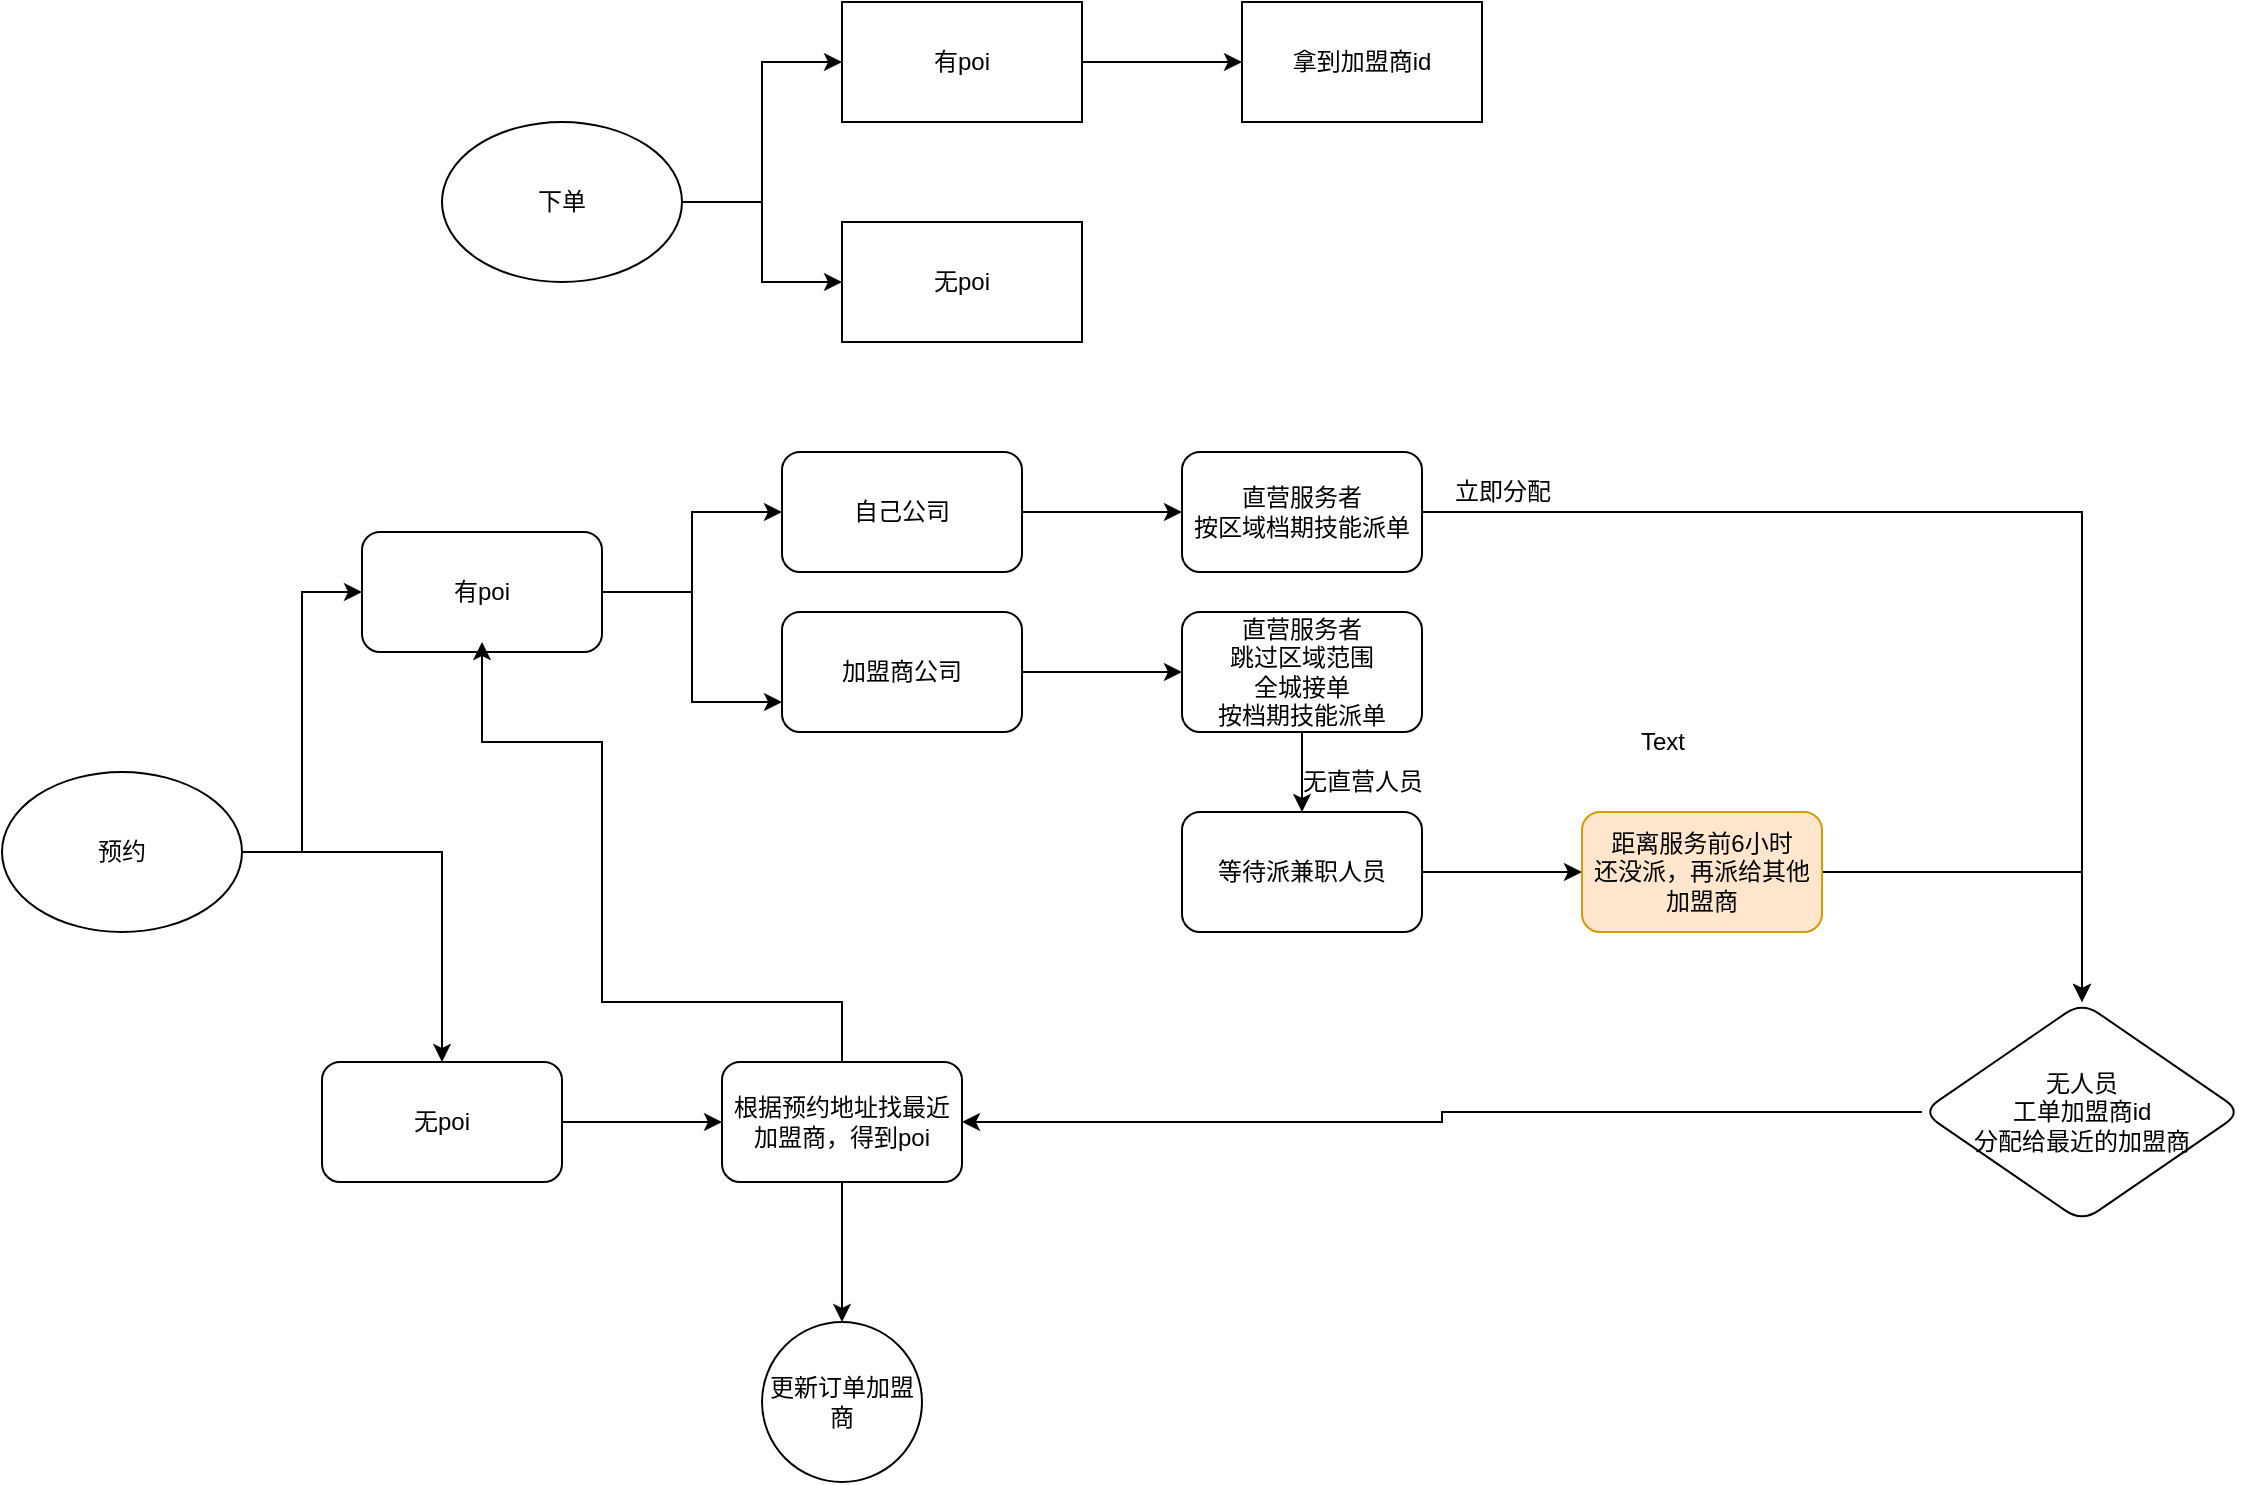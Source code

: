 <mxfile version="21.1.7" type="github">
  <diagram name="第 1 页" id="OWcDPwG_KXpg9vmuoTmE">
    <mxGraphModel dx="2307" dy="750" grid="1" gridSize="10" guides="1" tooltips="1" connect="1" arrows="1" fold="1" page="1" pageScale="1" pageWidth="827" pageHeight="1169" math="0" shadow="0">
      <root>
        <mxCell id="0" />
        <mxCell id="1" parent="0" />
        <mxCell id="Hzm5bCEkPgCa9ctA87gK-7" value="" style="edgeStyle=orthogonalEdgeStyle;rounded=0;orthogonalLoop=1;jettySize=auto;html=1;" parent="1" source="Hzm5bCEkPgCa9ctA87gK-1" target="Hzm5bCEkPgCa9ctA87gK-6" edge="1">
          <mxGeometry relative="1" as="geometry" />
        </mxCell>
        <mxCell id="Hzm5bCEkPgCa9ctA87gK-1" value="有poi" style="rounded=0;whiteSpace=wrap;html=1;" parent="1" vertex="1">
          <mxGeometry y="730" width="120" height="60" as="geometry" />
        </mxCell>
        <mxCell id="Hzm5bCEkPgCa9ctA87gK-4" style="edgeStyle=orthogonalEdgeStyle;rounded=0;orthogonalLoop=1;jettySize=auto;html=1;" parent="1" source="Hzm5bCEkPgCa9ctA87gK-2" target="Hzm5bCEkPgCa9ctA87gK-1" edge="1">
          <mxGeometry relative="1" as="geometry" />
        </mxCell>
        <mxCell id="Hzm5bCEkPgCa9ctA87gK-5" style="edgeStyle=orthogonalEdgeStyle;rounded=0;orthogonalLoop=1;jettySize=auto;html=1;" parent="1" source="Hzm5bCEkPgCa9ctA87gK-2" target="Hzm5bCEkPgCa9ctA87gK-3" edge="1">
          <mxGeometry relative="1" as="geometry" />
        </mxCell>
        <mxCell id="Hzm5bCEkPgCa9ctA87gK-2" value="下单" style="ellipse;whiteSpace=wrap;html=1;" parent="1" vertex="1">
          <mxGeometry x="-200" y="790" width="120" height="80" as="geometry" />
        </mxCell>
        <mxCell id="Hzm5bCEkPgCa9ctA87gK-3" value="无poi" style="rounded=0;whiteSpace=wrap;html=1;" parent="1" vertex="1">
          <mxGeometry y="840" width="120" height="60" as="geometry" />
        </mxCell>
        <mxCell id="Hzm5bCEkPgCa9ctA87gK-6" value="拿到加盟商id" style="rounded=0;whiteSpace=wrap;html=1;" parent="1" vertex="1">
          <mxGeometry x="200" y="730" width="120" height="60" as="geometry" />
        </mxCell>
        <mxCell id="Hzm5bCEkPgCa9ctA87gK-52" style="edgeStyle=orthogonalEdgeStyle;rounded=0;orthogonalLoop=1;jettySize=auto;html=1;entryX=0;entryY=0.5;entryDx=0;entryDy=0;" parent="1" source="Hzm5bCEkPgCa9ctA87gK-48" target="Hzm5bCEkPgCa9ctA87gK-49" edge="1">
          <mxGeometry relative="1" as="geometry" />
        </mxCell>
        <mxCell id="Hzm5bCEkPgCa9ctA87gK-53" style="edgeStyle=orthogonalEdgeStyle;rounded=0;orthogonalLoop=1;jettySize=auto;html=1;" parent="1" source="Hzm5bCEkPgCa9ctA87gK-48" target="Hzm5bCEkPgCa9ctA87gK-51" edge="1">
          <mxGeometry relative="1" as="geometry" />
        </mxCell>
        <mxCell id="Hzm5bCEkPgCa9ctA87gK-48" value="预约" style="ellipse;whiteSpace=wrap;html=1;" parent="1" vertex="1">
          <mxGeometry x="-420" y="1115" width="120" height="80" as="geometry" />
        </mxCell>
        <mxCell id="Hzm5bCEkPgCa9ctA87gK-56" style="edgeStyle=orthogonalEdgeStyle;rounded=0;orthogonalLoop=1;jettySize=auto;html=1;entryX=0;entryY=0.5;entryDx=0;entryDy=0;" parent="1" source="Hzm5bCEkPgCa9ctA87gK-49" target="Hzm5bCEkPgCa9ctA87gK-54" edge="1">
          <mxGeometry relative="1" as="geometry" />
        </mxCell>
        <mxCell id="Hzm5bCEkPgCa9ctA87gK-57" style="edgeStyle=orthogonalEdgeStyle;rounded=0;orthogonalLoop=1;jettySize=auto;html=1;entryX=0;entryY=0.75;entryDx=0;entryDy=0;" parent="1" source="Hzm5bCEkPgCa9ctA87gK-49" target="Hzm5bCEkPgCa9ctA87gK-55" edge="1">
          <mxGeometry relative="1" as="geometry" />
        </mxCell>
        <mxCell id="Hzm5bCEkPgCa9ctA87gK-49" value="有poi" style="rounded=1;whiteSpace=wrap;html=1;" parent="1" vertex="1">
          <mxGeometry x="-240" y="995" width="120" height="60" as="geometry" />
        </mxCell>
        <mxCell id="Hzm5bCEkPgCa9ctA87gK-66" value="" style="edgeStyle=orthogonalEdgeStyle;rounded=0;orthogonalLoop=1;jettySize=auto;html=1;" parent="1" source="Hzm5bCEkPgCa9ctA87gK-51" target="Hzm5bCEkPgCa9ctA87gK-65" edge="1">
          <mxGeometry relative="1" as="geometry" />
        </mxCell>
        <mxCell id="Hzm5bCEkPgCa9ctA87gK-51" value="无poi" style="rounded=1;whiteSpace=wrap;html=1;" parent="1" vertex="1">
          <mxGeometry x="-260" y="1260" width="120" height="60" as="geometry" />
        </mxCell>
        <mxCell id="Hzm5bCEkPgCa9ctA87gK-59" value="" style="edgeStyle=orthogonalEdgeStyle;rounded=0;orthogonalLoop=1;jettySize=auto;html=1;" parent="1" source="Hzm5bCEkPgCa9ctA87gK-54" target="Hzm5bCEkPgCa9ctA87gK-58" edge="1">
          <mxGeometry relative="1" as="geometry" />
        </mxCell>
        <mxCell id="Hzm5bCEkPgCa9ctA87gK-54" value="自己公司" style="rounded=1;whiteSpace=wrap;html=1;" parent="1" vertex="1">
          <mxGeometry x="-30" y="955" width="120" height="60" as="geometry" />
        </mxCell>
        <mxCell id="Hzm5bCEkPgCa9ctA87gK-61" value="" style="edgeStyle=orthogonalEdgeStyle;rounded=0;orthogonalLoop=1;jettySize=auto;html=1;" parent="1" source="Hzm5bCEkPgCa9ctA87gK-55" target="Hzm5bCEkPgCa9ctA87gK-60" edge="1">
          <mxGeometry relative="1" as="geometry" />
        </mxCell>
        <mxCell id="Hzm5bCEkPgCa9ctA87gK-55" value="加盟商公司" style="rounded=1;whiteSpace=wrap;html=1;" parent="1" vertex="1">
          <mxGeometry x="-30" y="1035" width="120" height="60" as="geometry" />
        </mxCell>
        <mxCell id="Hzm5bCEkPgCa9ctA87gK-63" value="" style="edgeStyle=orthogonalEdgeStyle;rounded=0;orthogonalLoop=1;jettySize=auto;html=1;" parent="1" source="Hzm5bCEkPgCa9ctA87gK-58" target="Hzm5bCEkPgCa9ctA87gK-62" edge="1">
          <mxGeometry relative="1" as="geometry" />
        </mxCell>
        <mxCell id="Hzm5bCEkPgCa9ctA87gK-58" value="直营服务者&lt;br&gt;按区域档期技能派单" style="rounded=1;whiteSpace=wrap;html=1;" parent="1" vertex="1">
          <mxGeometry x="170" y="955" width="120" height="60" as="geometry" />
        </mxCell>
        <mxCell id="Hzm5bCEkPgCa9ctA87gK-83" value="" style="edgeStyle=orthogonalEdgeStyle;rounded=0;orthogonalLoop=1;jettySize=auto;html=1;" parent="1" source="Hzm5bCEkPgCa9ctA87gK-60" target="Hzm5bCEkPgCa9ctA87gK-82" edge="1">
          <mxGeometry relative="1" as="geometry" />
        </mxCell>
        <mxCell id="Hzm5bCEkPgCa9ctA87gK-60" value="直营服务者&lt;br style=&quot;border-color: var(--border-color);&quot;&gt;跳过区域范围&lt;br&gt;全城接单&lt;br&gt;按档期技能派单" style="rounded=1;whiteSpace=wrap;html=1;" parent="1" vertex="1">
          <mxGeometry x="170" y="1035" width="120" height="60" as="geometry" />
        </mxCell>
        <mxCell id="Hzm5bCEkPgCa9ctA87gK-87" style="edgeStyle=orthogonalEdgeStyle;rounded=0;orthogonalLoop=1;jettySize=auto;html=1;entryX=1;entryY=0.5;entryDx=0;entryDy=0;" parent="1" source="Hzm5bCEkPgCa9ctA87gK-62" target="Hzm5bCEkPgCa9ctA87gK-65" edge="1">
          <mxGeometry relative="1" as="geometry" />
        </mxCell>
        <mxCell id="Hzm5bCEkPgCa9ctA87gK-62" value="无人员&lt;br&gt;工单加盟商id&lt;br&gt;分配给最近的加盟商" style="rhombus;whiteSpace=wrap;html=1;rounded=1;" parent="1" vertex="1">
          <mxGeometry x="540" y="1230" width="160" height="110" as="geometry" />
        </mxCell>
        <mxCell id="Hzm5bCEkPgCa9ctA87gK-64" value="立即分配" style="text;html=1;align=center;verticalAlign=middle;resizable=0;points=[];autosize=1;strokeColor=none;fillColor=none;" parent="1" vertex="1">
          <mxGeometry x="295" y="960" width="70" height="30" as="geometry" />
        </mxCell>
        <mxCell id="Hzm5bCEkPgCa9ctA87gK-68" value="" style="edgeStyle=orthogonalEdgeStyle;rounded=0;orthogonalLoop=1;jettySize=auto;html=1;" parent="1" source="Hzm5bCEkPgCa9ctA87gK-65" target="Hzm5bCEkPgCa9ctA87gK-67" edge="1">
          <mxGeometry relative="1" as="geometry" />
        </mxCell>
        <mxCell id="Hzm5bCEkPgCa9ctA87gK-71" style="edgeStyle=orthogonalEdgeStyle;rounded=0;orthogonalLoop=1;jettySize=auto;html=1;" parent="1" source="Hzm5bCEkPgCa9ctA87gK-65" edge="1">
          <mxGeometry relative="1" as="geometry">
            <mxPoint x="-180" y="1050" as="targetPoint" />
            <Array as="points">
              <mxPoint y="1230" />
              <mxPoint x="-120" y="1230" />
              <mxPoint x="-120" y="1100" />
              <mxPoint x="-180" y="1100" />
            </Array>
          </mxGeometry>
        </mxCell>
        <mxCell id="Hzm5bCEkPgCa9ctA87gK-65" value="根据预约地址找最近&lt;br&gt;加盟商，得到poi" style="rounded=1;whiteSpace=wrap;html=1;" parent="1" vertex="1">
          <mxGeometry x="-60" y="1260" width="120" height="60" as="geometry" />
        </mxCell>
        <mxCell id="Hzm5bCEkPgCa9ctA87gK-67" value="更新订单加盟商" style="ellipse;whiteSpace=wrap;html=1;rounded=1;" parent="1" vertex="1">
          <mxGeometry x="-40" y="1390" width="80" height="80" as="geometry" />
        </mxCell>
        <mxCell id="Hzm5bCEkPgCa9ctA87gK-85" value="" style="edgeStyle=orthogonalEdgeStyle;rounded=0;orthogonalLoop=1;jettySize=auto;html=1;" parent="1" source="Hzm5bCEkPgCa9ctA87gK-82" target="Hzm5bCEkPgCa9ctA87gK-84" edge="1">
          <mxGeometry relative="1" as="geometry" />
        </mxCell>
        <mxCell id="Hzm5bCEkPgCa9ctA87gK-82" value="等待派兼职人员" style="whiteSpace=wrap;html=1;rounded=1;" parent="1" vertex="1">
          <mxGeometry x="170" y="1135" width="120" height="60" as="geometry" />
        </mxCell>
        <mxCell id="Hzm5bCEkPgCa9ctA87gK-86" style="edgeStyle=orthogonalEdgeStyle;rounded=0;orthogonalLoop=1;jettySize=auto;html=1;entryX=0.5;entryY=0;entryDx=0;entryDy=0;" parent="1" source="Hzm5bCEkPgCa9ctA87gK-84" target="Hzm5bCEkPgCa9ctA87gK-62" edge="1">
          <mxGeometry relative="1" as="geometry" />
        </mxCell>
        <mxCell id="Hzm5bCEkPgCa9ctA87gK-84" value="距离服务前6小时&lt;br&gt;还没派，再派给其他加盟商" style="whiteSpace=wrap;html=1;rounded=1;fillColor=#ffe6cc;strokeColor=#d79b00;" parent="1" vertex="1">
          <mxGeometry x="370" y="1135" width="120" height="60" as="geometry" />
        </mxCell>
        <mxCell id="Hzm5bCEkPgCa9ctA87gK-88" value="无直营人员" style="text;html=1;align=center;verticalAlign=middle;resizable=0;points=[];autosize=1;strokeColor=none;fillColor=none;" parent="1" vertex="1">
          <mxGeometry x="220" y="1105" width="80" height="30" as="geometry" />
        </mxCell>
        <mxCell id="Hzm5bCEkPgCa9ctA87gK-89" value="Text" style="text;html=1;align=center;verticalAlign=middle;resizable=0;points=[];autosize=1;strokeColor=none;fillColor=none;" parent="1" vertex="1">
          <mxGeometry x="385" y="1085" width="50" height="30" as="geometry" />
        </mxCell>
      </root>
    </mxGraphModel>
  </diagram>
</mxfile>

